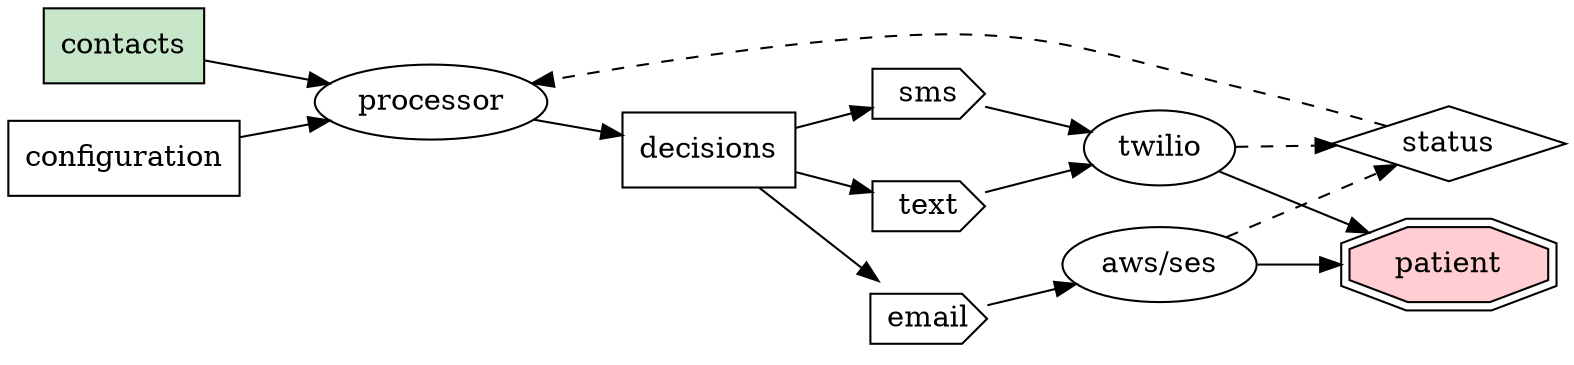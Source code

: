 digraph {

  rankdir=LR;

  contacts [shape=box, style=filled, fillcolor="#C8E6C9" ];
  contacts -> processor;

  status -> processor [ style=dashed ];

  configuration [shape=box];
  configuration -> processor;

  processor -> decisions;

  decisions [ shape=box ];

  sms [ shape=cds ];
  text [ shape=cds ];
  email [ shape=cds ];
 
  decisions -> sms;
  decisions -> text;
  decisions -> email;

  sms -> twilio;
  text -> twilio;

  ses [label="aws/ses"];
  email -> ses;

  patient [shape=doubleoctagon, style=filled, fillcolor="#FFCDD2" ];
  twilio -> patient;
  ses -> patient;

  status [ shape=diamond ];
  twilio -> status [ style=dashed ];
  ses -> status [ style=dashed ];

}